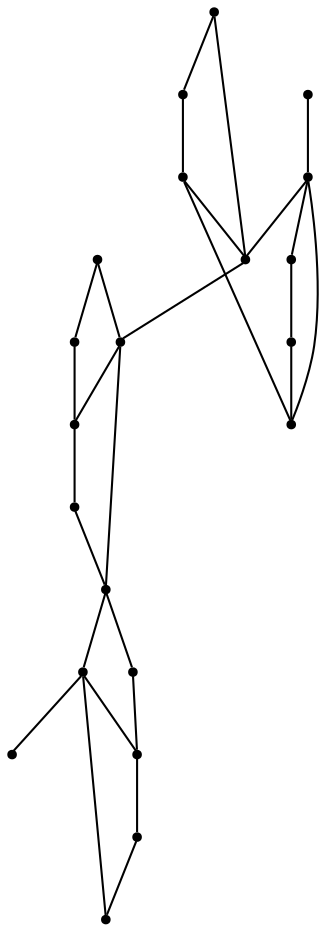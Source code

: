 graph {
  node [shape=point,comment="{\"directed\":false,\"doi\":\"10.1007/978-3-031-22203-0_12\",\"figure\":\"9 (2)\"}"]

  v0 [pos="426.0001520209448,2239.645216458468"]
  v1 [pos="354.08451308341245,2239.645216458468"]
  v2 [pos="500.9287373658392,2053.713753670659"]
  v3 [pos="449.9498075148035,2053.587786559029"]
  v4 [pos="500.6037051687764,2089.2981591596836"]
  v5 [pos="498.80758672248135,2201.7209766399806"]
  v6 [pos="497.91575916426825,2239.645216458468"]
  v7 [pos="498.80758672248135,2166.7138197321688"]
  v8 [pos="450.7276448857409,2123.8980372436727"]
  v9 [pos="449.6205784821726,2089.1678680886434"]
  v10 [pos="398.64578187828727,2089.041900977013"]
  v11 [pos="427.1294823192595,2280.787817418275"]
  v12 [pos="465.68418122983815,2279.825036985566"]
  v13 [pos="355.2138751759361,2280.787817418275"]
  v14 [pos="426.8919477849491,2201.7209766399806"]
  v15 [pos="426.8919477849491,2166.7138197321688"]
  v16 [pos="427.5003935596914,2319.3361699074608"]
  v17 [pos="398.97084586955896,2053.457495487989"]
  v18 [pos="355.58891966351825,2319.3361699074608"]
  v19 [pos="347.9918842243144,2053.330447386506"]
  v20 [pos="347.6668202330427,2088.912690895825"]

  v0 -- v1 [id="-1",pos="426.0001520209448,2239.645216458468 378.06023187997505,2239.6443262315306 354.0855543437522,2239.6443262315306 354.08451308341245,2239.645216458468"]
  v20 -- v19 [id="-2",pos="347.6668202330427,2088.912690895825 347.9918842243144,2053.330447386506 347.9918842243144,2053.330447386506 347.9918842243144,2053.330447386506"]
  v20 -- v10 [id="-3",pos="347.6668202330427,2088.912690895825 398.64578187828727,2089.041900977013 398.64578187828727,2089.041900977013 398.64578187828727,2089.041900977013"]
  v19 -- v17 [id="-4",pos="347.9918842243144,2053.330447386506 398.97084586955896,2053.457495487989 398.97084586955896,2053.457495487989 398.97084586955896,2053.457495487989"]
  v1 -- v13 [id="-5",pos="354.08451308341245,2239.645216458468 355.2138751759361,2280.787817418275 355.2138751759361,2280.787817418275 355.2138751759361,2280.787817418275"]
  v13 -- v18 [id="-6",pos="355.2138751759361,2280.787817418275 355.58891966351825,2319.3361699074608 355.58891966351825,2319.3361699074608 355.58891966351825,2319.3361699074608"]
  v18 -- v16 [id="-7",pos="355.58891966351825,2319.3361699074608 427.5003935596914,2319.3361699074608 427.5003935596914,2319.3361699074608 427.5003935596914,2319.3361699074608"]
  v2 -- v3 [id="-8",pos="500.9287373658392,2053.713753670659 449.9498075148035,2053.587786559029 449.9498075148035,2053.587786559029 449.9498075148035,2053.587786559029"]
  v4 -- v2 [id="-9",pos="500.6037051687764,2089.2981591596836 500.9287373658392,2053.713753670659 500.9287373658392,2053.713753670659 500.9287373658392,2053.713753670659"]
  v5 -- v6 [id="-10",pos="498.80758672248135,2201.7209766399806 497.91575916426825,2239.645216458468 497.91575916426825,2239.645216458468 497.91575916426825,2239.645216458468"]
  v7 -- v5 [id="-11",pos="498.80758672248135,2166.7138197321688 498.80758672248135,2201.7209766399806 498.80758672248135,2201.7209766399806 498.80758672248135,2201.7209766399806"]
  v10 -- v14 [id="-12",pos="398.64578187828727,2089.041900977013 397.8759407508754,2201.246676445305 397.8759407508754,2201.246676445305 397.8759407508754,2201.246676445305 426.8919477849491,2201.7209766399806 426.8919477849491,2201.7209766399806 426.8919477849491,2201.7209766399806"]
  v17 -- v3 [id="-13",pos="398.97084586955896,2053.457495487989 449.9498075148035,2053.587786559029 449.9498075148035,2053.587786559029 449.9498075148035,2053.587786559029"]
  v6 -- v0 [id="-14",pos="497.91575916426825,2239.645216458468 426.0001520209448,2239.645216458468 426.0001520209448,2239.645216458468 426.0001520209448,2239.645216458468"]
  v8 -- v9 [id="-15",pos="450.7276448857409,2123.8980372436727 449.6205784821726,2089.1678680886434 449.6205784821726,2089.1678680886434 449.6205784821726,2089.1678680886434"]
  v3 -- v9 [id="-17",pos="449.9498075148035,2053.587786559029 449.6205784821726,2089.1678680886434 449.6205784821726,2089.1678680886434 449.6205784821726,2089.1678680886434"]
  v14 -- v0 [id="-18",pos="426.8919477849491,2201.7209766399806 426.0001520209448,2239.645216458468 426.0001520209448,2239.645216458468 426.0001520209448,2239.645216458468"]
  v15 -- v14 [id="-19",pos="426.8919477849491,2166.7138197321688 426.8919477849491,2201.7209766399806 426.8919477849491,2201.7209766399806 426.8919477849491,2201.7209766399806"]
  v11 -- v16 [id="-20",pos="427.1294823192595,2280.787817418275 427.5003935596914,2319.3361699074608 427.5003935596914,2319.3361699074608 427.5003935596914,2319.3361699074608"]
  v14 -- v5 [id="-21",pos="426.8919477849491,2201.7209766399806 498.80758672248135,2201.7209766399806 498.80758672248135,2201.7209766399806 498.80758672248135,2201.7209766399806"]
  v15 -- v7 [id="-22",pos="426.8919477849491,2166.7138197321688 498.80758672248135,2166.7138197321688 498.80758672248135,2166.7138197321688 498.80758672248135,2166.7138197321688"]
  v17 -- v10 [id="-23",pos="398.97084586955896,2053.457495487989 398.64578187828727,2089.041900977013 398.64578187828727,2089.041900977013 398.64578187828727,2089.041900977013"]
  v11 -- v13 [id="-24",pos="427.1294823192595,2280.787817418275 355.2138751759361,2280.787817418275 355.2138751759361,2280.787817418275 355.2138751759361,2280.787817418275"]
  v11 -- v12 [id="-25",pos="427.1294823192595,2280.787817418275 465.68418122983815,2279.825036985566 465.68418122983815,2279.825036985566 465.68418122983815,2279.825036985566"]
  v0 -- v11 [id="-27",pos="426.0001520209448,2239.645216458468 427.1294823192595,2280.787817418275 427.1294823192595,2280.787817418275 427.1294823192595,2280.787817418275"]
  v9 -- v10 [id="-28",pos="449.6205784821726,2089.1678680886434 398.64578187828727,2089.041900977013 398.64578187828727,2089.041900977013 398.64578187828727,2089.041900977013"]
  v9 -- v4 [id="-29",pos="449.6205784821726,2089.1678680886434 500.6037051687764,2089.2981591596836 500.6037051687764,2089.2981591596836 500.6037051687764,2089.2981591596836"]
}